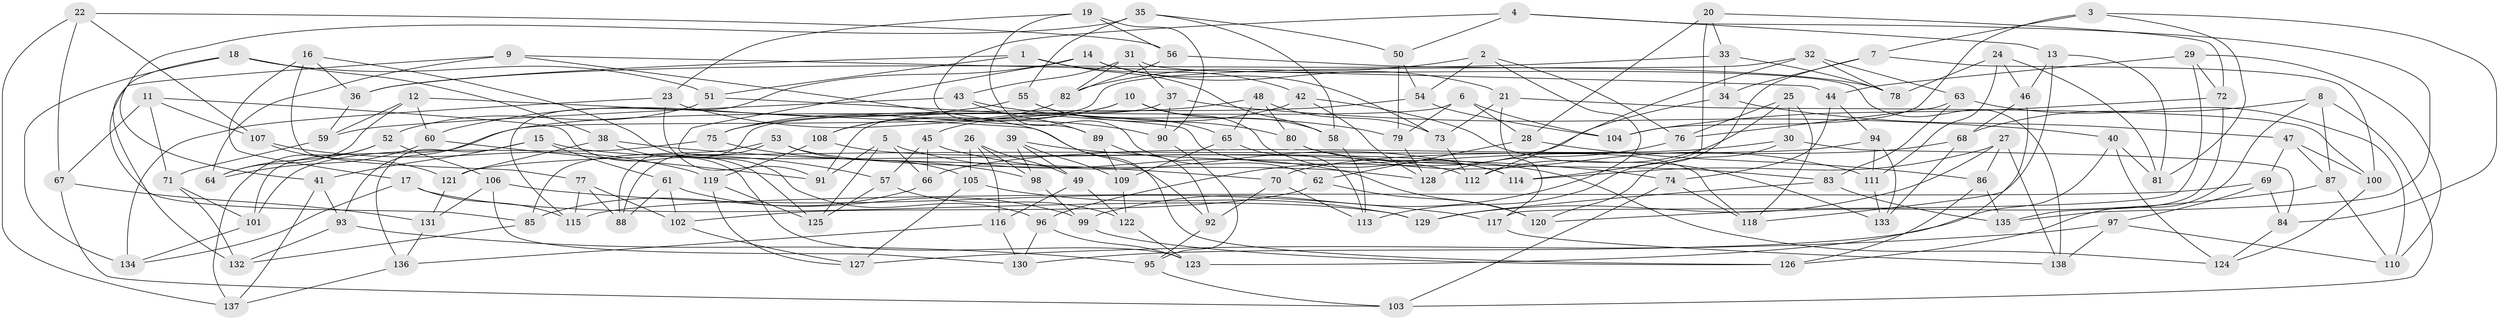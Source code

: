 // Generated by graph-tools (version 1.1) at 2025/58/03/09/25 04:58:02]
// undirected, 138 vertices, 276 edges
graph export_dot {
graph [start="1"]
  node [color=gray90,style=filled];
  1;
  2;
  3;
  4;
  5;
  6;
  7;
  8;
  9;
  10;
  11;
  12;
  13;
  14;
  15;
  16;
  17;
  18;
  19;
  20;
  21;
  22;
  23;
  24;
  25;
  26;
  27;
  28;
  29;
  30;
  31;
  32;
  33;
  34;
  35;
  36;
  37;
  38;
  39;
  40;
  41;
  42;
  43;
  44;
  45;
  46;
  47;
  48;
  49;
  50;
  51;
  52;
  53;
  54;
  55;
  56;
  57;
  58;
  59;
  60;
  61;
  62;
  63;
  64;
  65;
  66;
  67;
  68;
  69;
  70;
  71;
  72;
  73;
  74;
  75;
  76;
  77;
  78;
  79;
  80;
  81;
  82;
  83;
  84;
  85;
  86;
  87;
  88;
  89;
  90;
  91;
  92;
  93;
  94;
  95;
  96;
  97;
  98;
  99;
  100;
  101;
  102;
  103;
  104;
  105;
  106;
  107;
  108;
  109;
  110;
  111;
  112;
  113;
  114;
  115;
  116;
  117;
  118;
  119;
  120;
  121;
  122;
  123;
  124;
  125;
  126;
  127;
  128;
  129;
  130;
  131;
  132;
  133;
  134;
  135;
  136;
  137;
  138;
  1 -- 51;
  1 -- 58;
  1 -- 42;
  1 -- 36;
  2 -- 82;
  2 -- 54;
  2 -- 76;
  2 -- 99;
  3 -- 84;
  3 -- 7;
  3 -- 81;
  3 -- 104;
  4 -- 13;
  4 -- 135;
  4 -- 89;
  4 -- 50;
  5 -- 125;
  5 -- 120;
  5 -- 66;
  5 -- 91;
  6 -- 88;
  6 -- 79;
  6 -- 28;
  6 -- 104;
  7 -- 113;
  7 -- 100;
  7 -- 34;
  8 -- 87;
  8 -- 126;
  8 -- 103;
  8 -- 68;
  9 -- 132;
  9 -- 126;
  9 -- 64;
  9 -- 44;
  10 -- 75;
  10 -- 114;
  10 -- 58;
  10 -- 108;
  11 -- 123;
  11 -- 71;
  11 -- 67;
  11 -- 107;
  12 -- 59;
  12 -- 64;
  12 -- 92;
  12 -- 60;
  13 -- 81;
  13 -- 46;
  13 -- 118;
  14 -- 73;
  14 -- 57;
  14 -- 115;
  14 -- 21;
  15 -- 41;
  15 -- 124;
  15 -- 61;
  15 -- 136;
  16 -- 36;
  16 -- 96;
  16 -- 77;
  16 -- 17;
  17 -- 129;
  17 -- 115;
  17 -- 134;
  18 -- 51;
  18 -- 85;
  18 -- 38;
  18 -- 134;
  19 -- 23;
  19 -- 62;
  19 -- 56;
  19 -- 90;
  20 -- 28;
  20 -- 72;
  20 -- 114;
  20 -- 33;
  21 -- 100;
  21 -- 73;
  21 -- 117;
  22 -- 56;
  22 -- 107;
  22 -- 67;
  22 -- 137;
  23 -- 134;
  23 -- 91;
  23 -- 90;
  24 -- 81;
  24 -- 111;
  24 -- 46;
  24 -- 78;
  25 -- 112;
  25 -- 30;
  25 -- 118;
  25 -- 76;
  26 -- 116;
  26 -- 98;
  26 -- 105;
  26 -- 49;
  27 -- 138;
  27 -- 114;
  27 -- 129;
  27 -- 86;
  28 -- 62;
  28 -- 86;
  29 -- 72;
  29 -- 110;
  29 -- 44;
  29 -- 117;
  30 -- 120;
  30 -- 84;
  30 -- 66;
  31 -- 43;
  31 -- 138;
  31 -- 37;
  31 -- 82;
  32 -- 93;
  32 -- 78;
  32 -- 63;
  32 -- 112;
  33 -- 34;
  33 -- 36;
  33 -- 78;
  34 -- 96;
  34 -- 47;
  35 -- 58;
  35 -- 55;
  35 -- 41;
  35 -- 50;
  36 -- 59;
  37 -- 40;
  37 -- 91;
  37 -- 90;
  38 -- 125;
  38 -- 70;
  38 -- 121;
  39 -- 49;
  39 -- 109;
  39 -- 74;
  39 -- 98;
  40 -- 130;
  40 -- 81;
  40 -- 124;
  41 -- 93;
  41 -- 137;
  42 -- 133;
  42 -- 45;
  42 -- 128;
  43 -- 79;
  43 -- 59;
  43 -- 89;
  44 -- 94;
  44 -- 74;
  45 -- 114;
  45 -- 57;
  45 -- 66;
  46 -- 68;
  46 -- 123;
  47 -- 100;
  47 -- 69;
  47 -- 87;
  48 -- 101;
  48 -- 80;
  48 -- 65;
  48 -- 73;
  49 -- 122;
  49 -- 116;
  50 -- 54;
  50 -- 79;
  51 -- 52;
  51 -- 118;
  52 -- 106;
  52 -- 64;
  52 -- 137;
  53 -- 85;
  53 -- 128;
  53 -- 88;
  53 -- 105;
  54 -- 75;
  54 -- 104;
  55 -- 65;
  55 -- 80;
  55 -- 60;
  56 -- 82;
  56 -- 78;
  57 -- 125;
  57 -- 122;
  58 -- 113;
  59 -- 71;
  60 -- 91;
  60 -- 64;
  61 -- 99;
  61 -- 88;
  61 -- 102;
  62 -- 120;
  62 -- 102;
  63 -- 83;
  63 -- 76;
  63 -- 110;
  65 -- 109;
  65 -- 113;
  66 -- 85;
  67 -- 131;
  67 -- 103;
  68 -- 133;
  68 -- 70;
  69 -- 84;
  69 -- 115;
  69 -- 97;
  70 -- 113;
  70 -- 92;
  71 -- 101;
  71 -- 132;
  72 -- 135;
  72 -- 104;
  73 -- 112;
  74 -- 118;
  74 -- 103;
  75 -- 101;
  75 -- 98;
  76 -- 128;
  77 -- 102;
  77 -- 88;
  77 -- 115;
  79 -- 128;
  80 -- 111;
  80 -- 83;
  82 -- 108;
  83 -- 135;
  83 -- 129;
  84 -- 124;
  85 -- 132;
  86 -- 126;
  86 -- 135;
  87 -- 110;
  87 -- 120;
  89 -- 109;
  89 -- 92;
  90 -- 95;
  92 -- 95;
  93 -- 95;
  93 -- 132;
  94 -- 111;
  94 -- 133;
  94 -- 121;
  95 -- 103;
  96 -- 130;
  96 -- 123;
  97 -- 127;
  97 -- 138;
  97 -- 110;
  98 -- 99;
  99 -- 126;
  100 -- 124;
  101 -- 134;
  102 -- 127;
  105 -- 129;
  105 -- 127;
  106 -- 117;
  106 -- 131;
  106 -- 130;
  107 -- 121;
  107 -- 119;
  108 -- 112;
  108 -- 119;
  109 -- 122;
  111 -- 133;
  116 -- 130;
  116 -- 136;
  117 -- 138;
  119 -- 125;
  119 -- 127;
  121 -- 131;
  122 -- 123;
  131 -- 136;
  136 -- 137;
}
